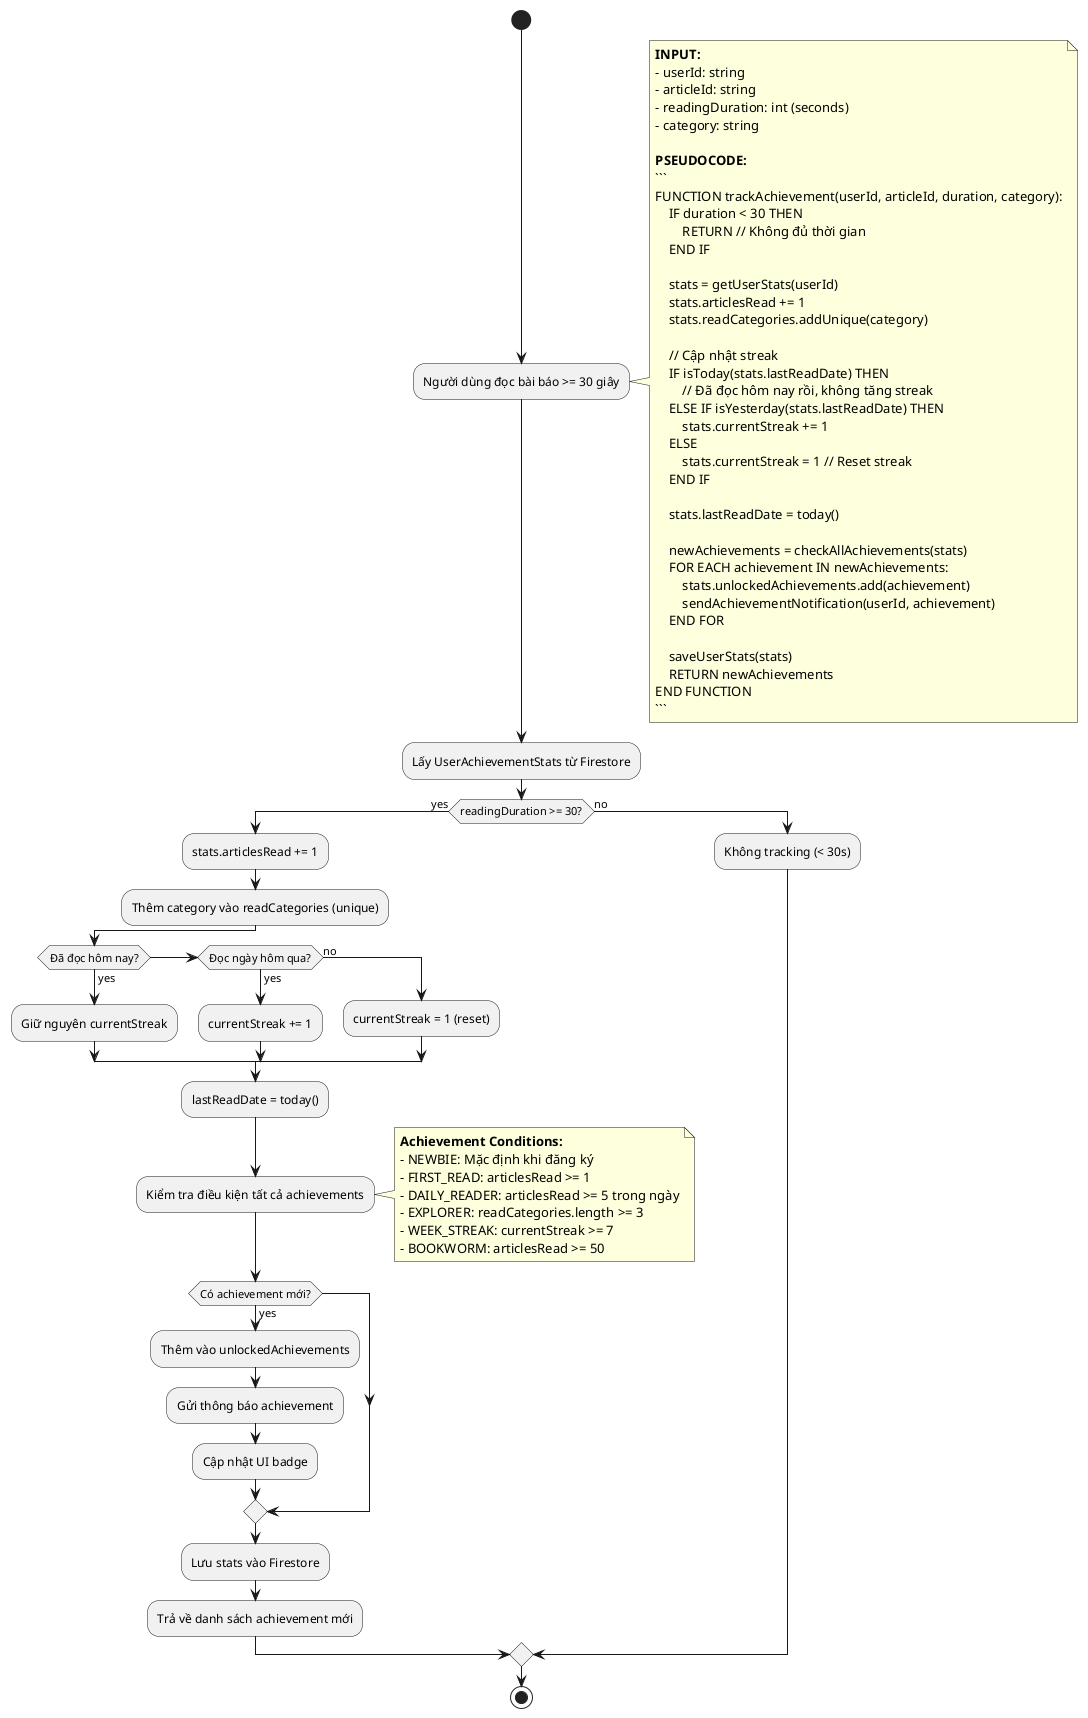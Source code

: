 @startuml AchievementTrackingAlgorithm

start

:Người dùng đọc bài báo >= 30 giây;
note right
**INPUT:** 
- userId: string
- articleId: string  
- readingDuration: int (seconds)
- category: string

**PSEUDOCODE:**
```
FUNCTION trackAchievement(userId, articleId, duration, category):
    IF duration < 30 THEN
        RETURN // Không đủ thời gian
    END IF
    
    stats = getUserStats(userId)
    stats.articlesRead += 1
    stats.readCategories.addUnique(category)
    
    // Cập nhật streak
    IF isToday(stats.lastReadDate) THEN
        // Đã đọc hôm nay rồi, không tăng streak
    ELSE IF isYesterday(stats.lastReadDate) THEN
        stats.currentStreak += 1
    ELSE
        stats.currentStreak = 1 // Reset streak
    END IF
    
    stats.lastReadDate = today()
    
    newAchievements = checkAllAchievements(stats)
    FOR EACH achievement IN newAchievements:
        stats.unlockedAchievements.add(achievement)
        sendAchievementNotification(userId, achievement)
    END FOR
    
    saveUserStats(stats)
    RETURN newAchievements
END FUNCTION
```
end note

:Lấy UserAchievementStats từ Firestore;

if (readingDuration >= 30?) then (yes)
    :stats.articlesRead += 1;
    :Thêm category vào readCategories (unique);
    
    if (Đã đọc hôm nay?) then (yes)
        :Giữ nguyên currentStreak;
    elseif (Đọc ngày hôm qua?) then (yes)
        :currentStreak += 1;
    else (no)
        :currentStreak = 1 (reset);
    endif
    
    :lastReadDate = today();
    
    :Kiểm tra điều kiện tất cả achievements;
    note right
    **Achievement Conditions:**
    - NEWBIE: Mặc định khi đăng ký
    - FIRST_READ: articlesRead >= 1
    - DAILY_READER: articlesRead >= 5 trong ngày
    - EXPLORER: readCategories.length >= 3
    - WEEK_STREAK: currentStreak >= 7
    - BOOKWORM: articlesRead >= 50
    end note
    
    if (Có achievement mới?) then (yes)
        :Thêm vào unlockedAchievements;
        :Gửi thông báo achievement;
        :Cập nhật UI badge;
    endif
    
    :Lưu stats vào Firestore;
    :Trả về danh sách achievement mới;
    
else (no)
    :Không tracking (< 30s);
endif

stop

@enduml
